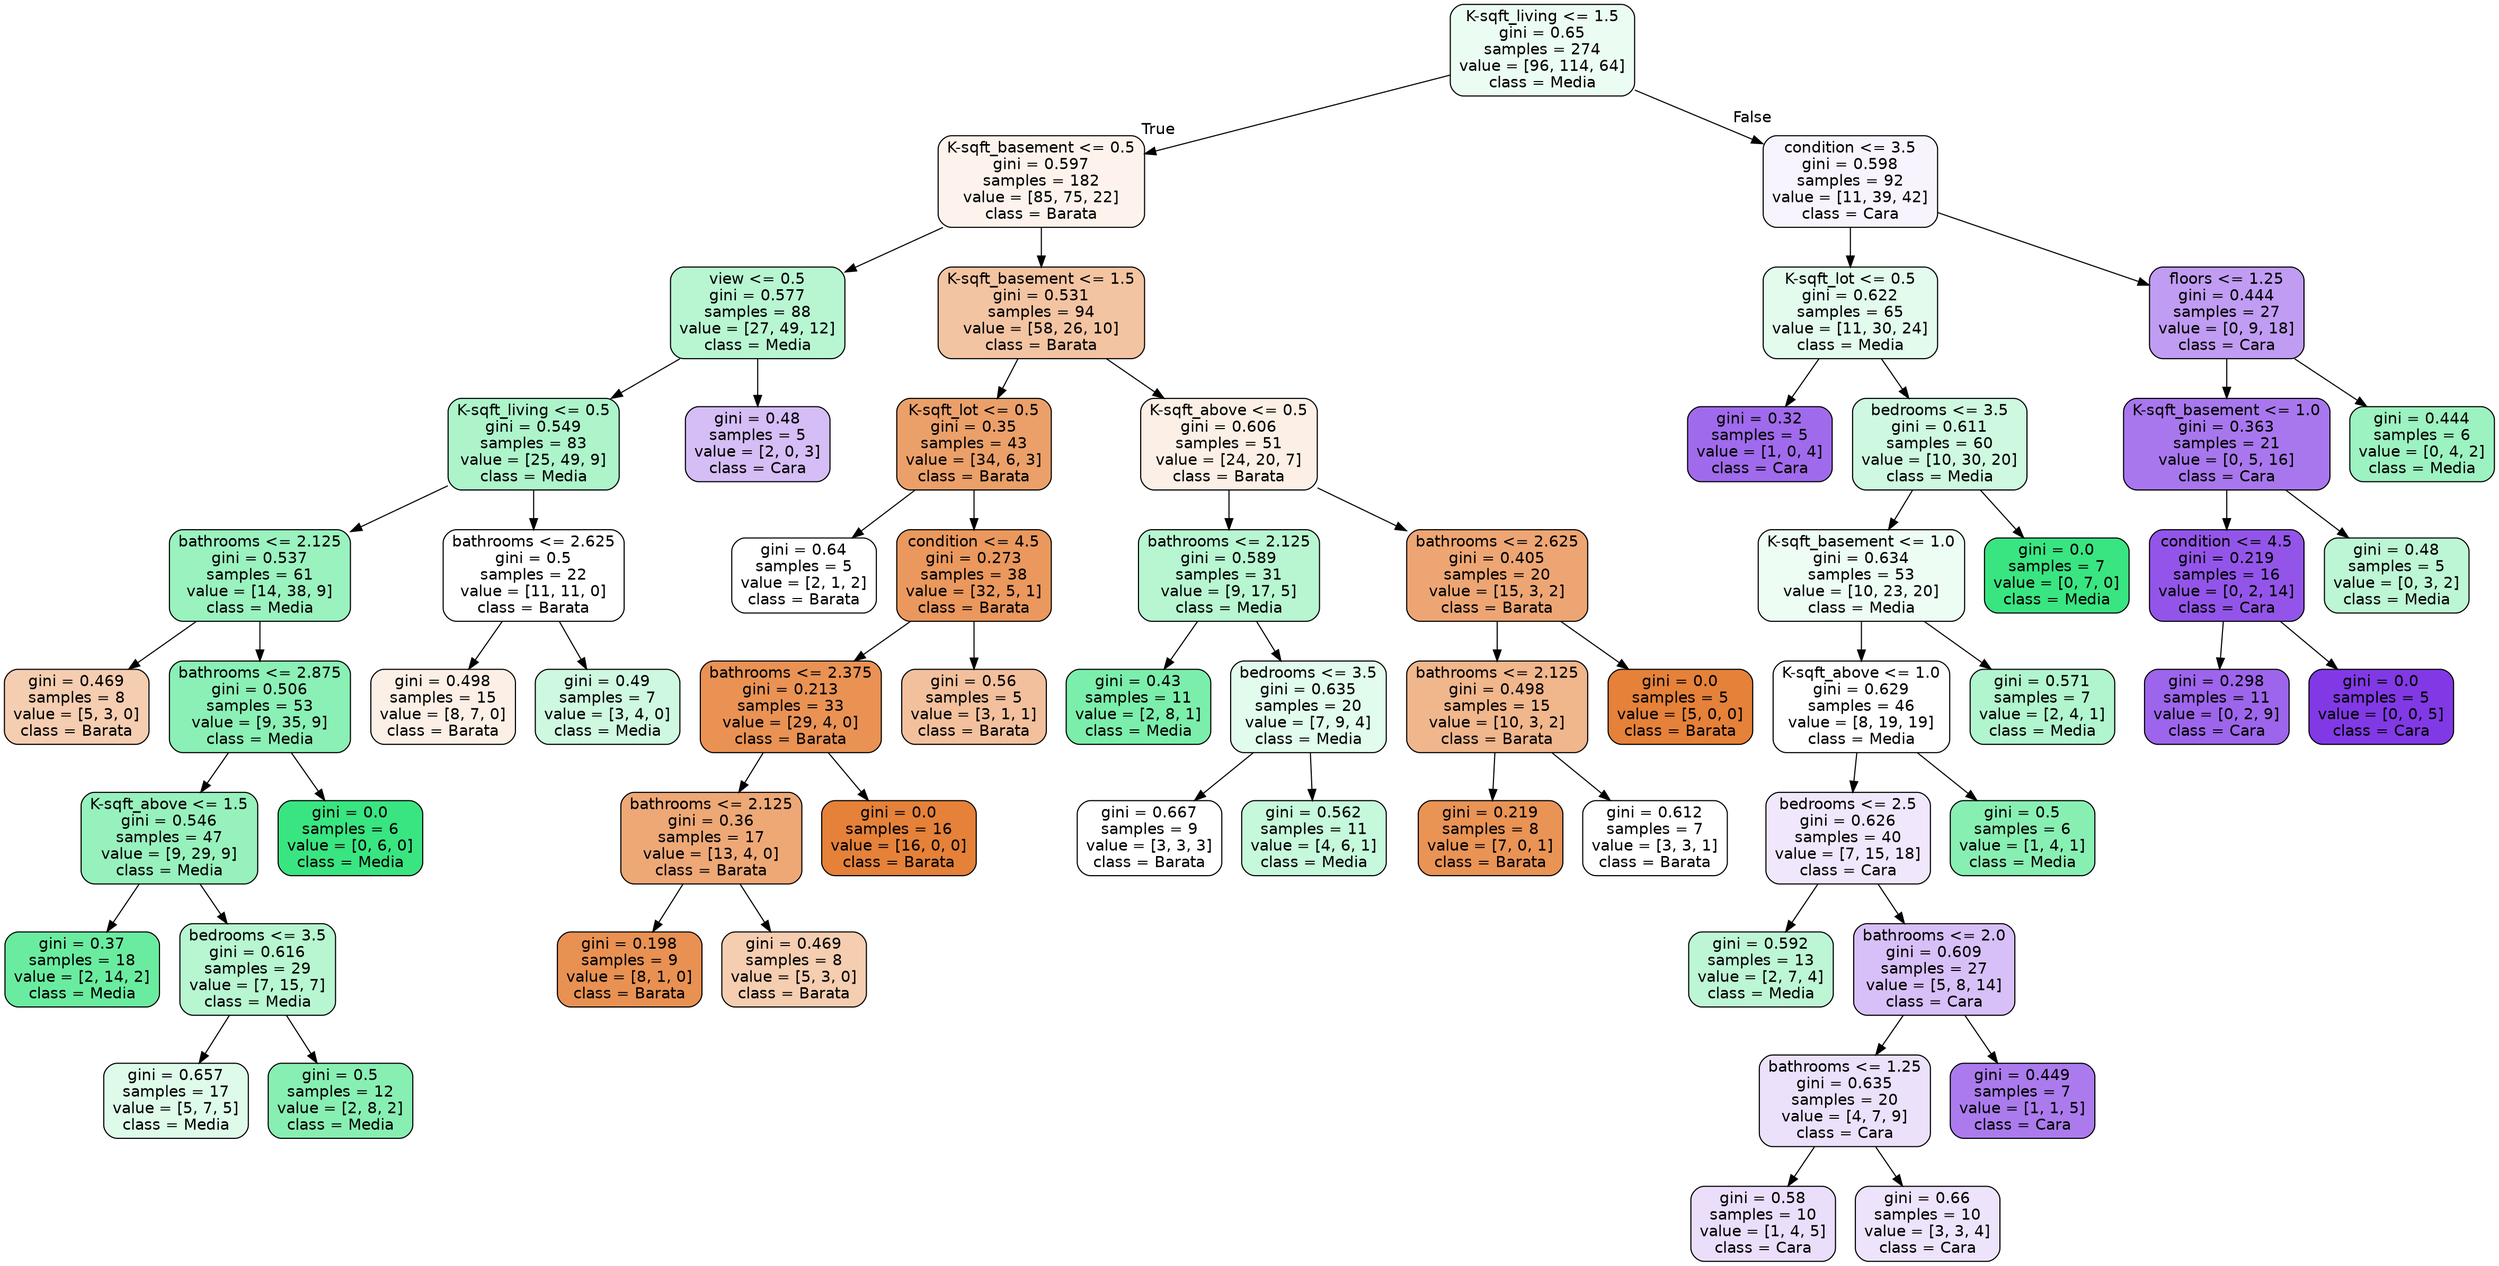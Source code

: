 digraph Tree {
node [shape=box, style="filled, rounded", color="black", fontname=helvetica] ;
edge [fontname=helvetica] ;
0 [label="K-sqft_living <= 1.5\ngini = 0.65\nsamples = 274\nvalue = [96, 114, 64]\nclass = Media", fillcolor="#ebfcf2"] ;
1 [label="K-sqft_basement <= 0.5\ngini = 0.597\nsamples = 182\nvalue = [85, 75, 22]\nclass = Barata", fillcolor="#fdf3ec"] ;
0 -> 1 [labeldistance=2.5, labelangle=45, headlabel="True"] ;
2 [label="view <= 0.5\ngini = 0.577\nsamples = 88\nvalue = [27, 49, 12]\nclass = Media", fillcolor="#b8f6d2"] ;
1 -> 2 ;
3 [label="K-sqft_living <= 0.5\ngini = 0.549\nsamples = 83\nvalue = [25, 49, 9]\nclass = Media", fillcolor="#adf4cb"] ;
2 -> 3 ;
4 [label="bathrooms <= 2.125\ngini = 0.537\nsamples = 61\nvalue = [14, 38, 9]\nclass = Media", fillcolor="#9af2bf"] ;
3 -> 4 ;
5 [label="gini = 0.469\nsamples = 8\nvalue = [5, 3, 0]\nclass = Barata", fillcolor="#f5cdb0"] ;
4 -> 5 ;
6 [label="bathrooms <= 2.875\ngini = 0.506\nsamples = 53\nvalue = [9, 35, 9]\nclass = Media", fillcolor="#8af0b5"] ;
4 -> 6 ;
7 [label="K-sqft_above <= 1.5\ngini = 0.546\nsamples = 47\nvalue = [9, 29, 9]\nclass = Media", fillcolor="#97f1bd"] ;
6 -> 7 ;
8 [label="gini = 0.37\nsamples = 18\nvalue = [2, 14, 2]\nclass = Media", fillcolor="#6aeca0"] ;
7 -> 8 ;
9 [label="bedrooms <= 3.5\ngini = 0.616\nsamples = 29\nvalue = [7, 15, 7]\nclass = Media", fillcolor="#b7f6d1"] ;
7 -> 9 ;
10 [label="gini = 0.657\nsamples = 17\nvalue = [5, 7, 5]\nclass = Media", fillcolor="#defbea"] ;
9 -> 10 ;
11 [label="gini = 0.5\nsamples = 12\nvalue = [2, 8, 2]\nclass = Media", fillcolor="#88efb3"] ;
9 -> 11 ;
12 [label="gini = 0.0\nsamples = 6\nvalue = [0, 6, 0]\nclass = Media", fillcolor="#39e581"] ;
6 -> 12 ;
13 [label="bathrooms <= 2.625\ngini = 0.5\nsamples = 22\nvalue = [11, 11, 0]\nclass = Barata", fillcolor="#ffffff"] ;
3 -> 13 ;
14 [label="gini = 0.498\nsamples = 15\nvalue = [8, 7, 0]\nclass = Barata", fillcolor="#fcefe6"] ;
13 -> 14 ;
15 [label="gini = 0.49\nsamples = 7\nvalue = [3, 4, 0]\nclass = Media", fillcolor="#cef8e0"] ;
13 -> 15 ;
16 [label="gini = 0.48\nsamples = 5\nvalue = [2, 0, 3]\nclass = Cara", fillcolor="#d5bdf6"] ;
2 -> 16 ;
17 [label="K-sqft_basement <= 1.5\ngini = 0.531\nsamples = 94\nvalue = [58, 26, 10]\nclass = Barata", fillcolor="#f3c4a2"] ;
1 -> 17 ;
18 [label="K-sqft_lot <= 0.5\ngini = 0.35\nsamples = 43\nvalue = [34, 6, 3]\nclass = Barata", fillcolor="#eba069"] ;
17 -> 18 ;
19 [label="gini = 0.64\nsamples = 5\nvalue = [2, 1, 2]\nclass = Barata", fillcolor="#ffffff"] ;
18 -> 19 ;
20 [label="condition <= 4.5\ngini = 0.273\nsamples = 38\nvalue = [32, 5, 1]\nclass = Barata", fillcolor="#ea985d"] ;
18 -> 20 ;
21 [label="bathrooms <= 2.375\ngini = 0.213\nsamples = 33\nvalue = [29, 4, 0]\nclass = Barata", fillcolor="#e99254"] ;
20 -> 21 ;
22 [label="bathrooms <= 2.125\ngini = 0.36\nsamples = 17\nvalue = [13, 4, 0]\nclass = Barata", fillcolor="#eda876"] ;
21 -> 22 ;
23 [label="gini = 0.198\nsamples = 9\nvalue = [8, 1, 0]\nclass = Barata", fillcolor="#e89152"] ;
22 -> 23 ;
24 [label="gini = 0.469\nsamples = 8\nvalue = [5, 3, 0]\nclass = Barata", fillcolor="#f5cdb0"] ;
22 -> 24 ;
25 [label="gini = 0.0\nsamples = 16\nvalue = [16, 0, 0]\nclass = Barata", fillcolor="#e58139"] ;
21 -> 25 ;
26 [label="gini = 0.56\nsamples = 5\nvalue = [3, 1, 1]\nclass = Barata", fillcolor="#f2c09c"] ;
20 -> 26 ;
27 [label="K-sqft_above <= 0.5\ngini = 0.606\nsamples = 51\nvalue = [24, 20, 7]\nclass = Barata", fillcolor="#fcefe5"] ;
17 -> 27 ;
28 [label="bathrooms <= 2.125\ngini = 0.589\nsamples = 31\nvalue = [9, 17, 5]\nclass = Media", fillcolor="#b7f6d1"] ;
27 -> 28 ;
29 [label="gini = 0.43\nsamples = 11\nvalue = [2, 8, 1]\nclass = Media", fillcolor="#7beeab"] ;
28 -> 29 ;
30 [label="bedrooms <= 3.5\ngini = 0.635\nsamples = 20\nvalue = [7, 9, 4]\nclass = Media", fillcolor="#e1fbec"] ;
28 -> 30 ;
31 [label="gini = 0.667\nsamples = 9\nvalue = [3, 3, 3]\nclass = Barata", fillcolor="#ffffff"] ;
30 -> 31 ;
32 [label="gini = 0.562\nsamples = 11\nvalue = [4, 6, 1]\nclass = Media", fillcolor="#c6f8db"] ;
30 -> 32 ;
33 [label="bathrooms <= 2.625\ngini = 0.405\nsamples = 20\nvalue = [15, 3, 2]\nclass = Barata", fillcolor="#eda673"] ;
27 -> 33 ;
34 [label="bathrooms <= 2.125\ngini = 0.498\nsamples = 15\nvalue = [10, 3, 2]\nclass = Barata", fillcolor="#f0b68c"] ;
33 -> 34 ;
35 [label="gini = 0.219\nsamples = 8\nvalue = [7, 0, 1]\nclass = Barata", fillcolor="#e99355"] ;
34 -> 35 ;
36 [label="gini = 0.612\nsamples = 7\nvalue = [3, 3, 1]\nclass = Barata", fillcolor="#ffffff"] ;
34 -> 36 ;
37 [label="gini = 0.0\nsamples = 5\nvalue = [5, 0, 0]\nclass = Barata", fillcolor="#e58139"] ;
33 -> 37 ;
38 [label="condition <= 3.5\ngini = 0.598\nsamples = 92\nvalue = [11, 39, 42]\nclass = Cara", fillcolor="#f8f4fe"] ;
0 -> 38 [labeldistance=2.5, labelangle=-45, headlabel="False"] ;
39 [label="K-sqft_lot <= 0.5\ngini = 0.622\nsamples = 65\nvalue = [11, 30, 24]\nclass = Media", fillcolor="#e2fbed"] ;
38 -> 39 ;
40 [label="gini = 0.32\nsamples = 5\nvalue = [1, 0, 4]\nclass = Cara", fillcolor="#a06aec"] ;
39 -> 40 ;
41 [label="bedrooms <= 3.5\ngini = 0.611\nsamples = 60\nvalue = [10, 30, 20]\nclass = Media", fillcolor="#cef8e0"] ;
39 -> 41 ;
42 [label="K-sqft_basement <= 1.0\ngini = 0.634\nsamples = 53\nvalue = [10, 23, 20]\nclass = Media", fillcolor="#edfdf4"] ;
41 -> 42 ;
43 [label="K-sqft_above <= 1.0\ngini = 0.629\nsamples = 46\nvalue = [8, 19, 19]\nclass = Media", fillcolor="#ffffff"] ;
42 -> 43 ;
44 [label="bedrooms <= 2.5\ngini = 0.626\nsamples = 40\nvalue = [7, 15, 18]\nclass = Cara", fillcolor="#f0e7fc"] ;
43 -> 44 ;
45 [label="gini = 0.592\nsamples = 13\nvalue = [2, 7, 4]\nclass = Media", fillcolor="#bdf6d5"] ;
44 -> 45 ;
46 [label="bathrooms <= 2.0\ngini = 0.609\nsamples = 27\nvalue = [5, 8, 14]\nclass = Cara", fillcolor="#d7c0f7"] ;
44 -> 46 ;
47 [label="bathrooms <= 1.25\ngini = 0.635\nsamples = 20\nvalue = [4, 7, 9]\nclass = Cara", fillcolor="#ece1fb"] ;
46 -> 47 ;
48 [label="gini = 0.58\nsamples = 10\nvalue = [1, 4, 5]\nclass = Cara", fillcolor="#eadefb"] ;
47 -> 48 ;
49 [label="gini = 0.66\nsamples = 10\nvalue = [3, 3, 4]\nclass = Cara", fillcolor="#ede3fb"] ;
47 -> 49 ;
50 [label="gini = 0.449\nsamples = 7\nvalue = [1, 1, 5]\nclass = Cara", fillcolor="#ab7bee"] ;
46 -> 50 ;
51 [label="gini = 0.5\nsamples = 6\nvalue = [1, 4, 1]\nclass = Media", fillcolor="#88efb3"] ;
43 -> 51 ;
52 [label="gini = 0.571\nsamples = 7\nvalue = [2, 4, 1]\nclass = Media", fillcolor="#b0f5cd"] ;
42 -> 52 ;
53 [label="gini = 0.0\nsamples = 7\nvalue = [0, 7, 0]\nclass = Media", fillcolor="#39e581"] ;
41 -> 53 ;
54 [label="floors <= 1.25\ngini = 0.444\nsamples = 27\nvalue = [0, 9, 18]\nclass = Cara", fillcolor="#c09cf2"] ;
38 -> 54 ;
55 [label="K-sqft_basement <= 1.0\ngini = 0.363\nsamples = 21\nvalue = [0, 5, 16]\nclass = Cara", fillcolor="#a877ed"] ;
54 -> 55 ;
56 [label="condition <= 4.5\ngini = 0.219\nsamples = 16\nvalue = [0, 2, 14]\nclass = Cara", fillcolor="#9355e9"] ;
55 -> 56 ;
57 [label="gini = 0.298\nsamples = 11\nvalue = [0, 2, 9]\nclass = Cara", fillcolor="#9d65eb"] ;
56 -> 57 ;
58 [label="gini = 0.0\nsamples = 5\nvalue = [0, 0, 5]\nclass = Cara", fillcolor="#8139e5"] ;
56 -> 58 ;
59 [label="gini = 0.48\nsamples = 5\nvalue = [0, 3, 2]\nclass = Media", fillcolor="#bdf6d5"] ;
55 -> 59 ;
60 [label="gini = 0.444\nsamples = 6\nvalue = [0, 4, 2]\nclass = Media", fillcolor="#9cf2c0"] ;
54 -> 60 ;
}